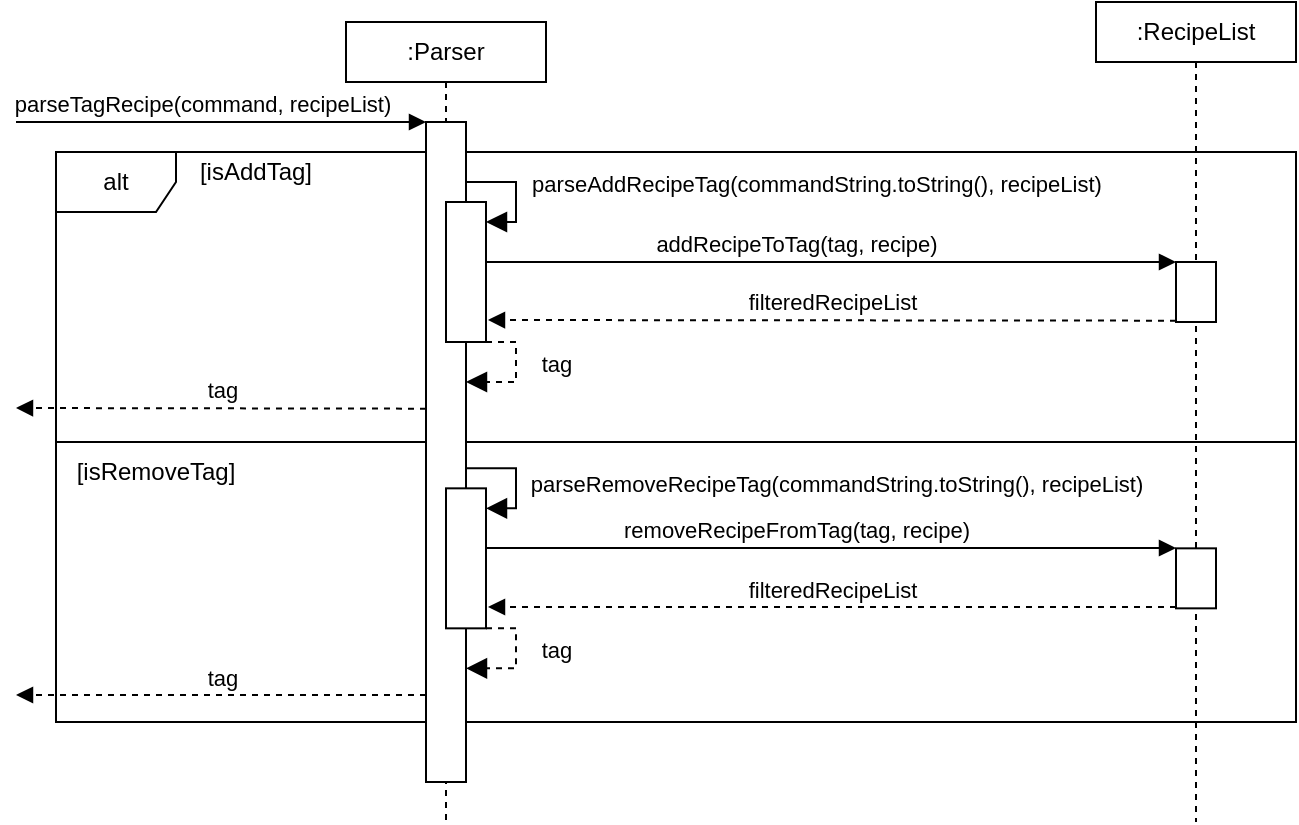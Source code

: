 <mxfile version="21.0.10" type="device"><diagram name="Page-1" id="gj5i86OtNXr-Nn9sOKUm"><mxGraphModel dx="1050" dy="515" grid="1" gridSize="10" guides="1" tooltips="1" connect="1" arrows="1" fold="1" page="1" pageScale="1" pageWidth="850" pageHeight="1100" math="0" shadow="0"><root><mxCell id="0"/><mxCell id="1" parent="0"/><mxCell id="aVTwf816iTMgkMdp0P0Y-4" value="alt" style="shape=umlFrame;whiteSpace=wrap;html=1;pointerEvents=0;" parent="1" vertex="1"><mxGeometry x="160" y="115" width="620" height="145" as="geometry"/></mxCell><mxCell id="eVLXVwyf9Lb1JWxI9B7_-4" value="" style="rounded=0;whiteSpace=wrap;html=1;fillColor=none;" parent="1" vertex="1"><mxGeometry x="160" y="260" width="620" height="140" as="geometry"/></mxCell><mxCell id="pLzLmuxg1x--91k32gYR-6" value=":RecipeList" style="shape=umlLifeline;perimeter=lifelinePerimeter;whiteSpace=wrap;html=1;container=1;dropTarget=0;collapsible=0;recursiveResize=0;outlineConnect=0;portConstraint=eastwest;newEdgeStyle={&quot;edgeStyle&quot;:&quot;elbowEdgeStyle&quot;,&quot;elbow&quot;:&quot;vertical&quot;,&quot;curved&quot;:0,&quot;rounded&quot;:0};size=30;" parent="1" vertex="1"><mxGeometry x="680" y="40" width="100" height="410" as="geometry"/></mxCell><mxCell id="pLzLmuxg1x--91k32gYR-4" value="" style="html=1;points=[];perimeter=orthogonalPerimeter;outlineConnect=0;targetShapes=umlLifeline;portConstraint=eastwest;newEdgeStyle={&quot;edgeStyle&quot;:&quot;elbowEdgeStyle&quot;,&quot;elbow&quot;:&quot;vertical&quot;,&quot;curved&quot;:0,&quot;rounded&quot;:0};" parent="pLzLmuxg1x--91k32gYR-6" vertex="1"><mxGeometry x="40" y="130" width="20" height="30" as="geometry"/></mxCell><mxCell id="pLzLmuxg1x--91k32gYR-5" value=":Parser" style="shape=umlLifeline;perimeter=lifelinePerimeter;whiteSpace=wrap;html=1;container=1;dropTarget=0;collapsible=0;recursiveResize=0;outlineConnect=0;portConstraint=eastwest;newEdgeStyle={&quot;edgeStyle&quot;:&quot;elbowEdgeStyle&quot;,&quot;elbow&quot;:&quot;vertical&quot;,&quot;curved&quot;:0,&quot;rounded&quot;:0};size=30;" parent="1" vertex="1"><mxGeometry x="305" y="50" width="100" height="400" as="geometry"/></mxCell><mxCell id="pLzLmuxg1x--91k32gYR-3" value="" style="html=1;points=[];perimeter=orthogonalPerimeter;outlineConnect=0;targetShapes=umlLifeline;portConstraint=eastwest;newEdgeStyle={&quot;edgeStyle&quot;:&quot;elbowEdgeStyle&quot;,&quot;elbow&quot;:&quot;vertical&quot;,&quot;curved&quot;:0,&quot;rounded&quot;:0};" parent="pLzLmuxg1x--91k32gYR-5" vertex="1"><mxGeometry x="40" y="50" width="20" height="330" as="geometry"/></mxCell><mxCell id="aVTwf816iTMgkMdp0P0Y-3" value="" style="html=1;points=[];perimeter=orthogonalPerimeter;outlineConnect=0;targetShapes=umlLifeline;portConstraint=eastwest;newEdgeStyle={&quot;edgeStyle&quot;:&quot;elbowEdgeStyle&quot;,&quot;elbow&quot;:&quot;vertical&quot;,&quot;curved&quot;:0,&quot;rounded&quot;:0};" parent="pLzLmuxg1x--91k32gYR-5" vertex="1"><mxGeometry x="50" y="90" width="20" height="70" as="geometry"/></mxCell><mxCell id="pLzLmuxg1x--91k32gYR-8" value="parseTagRecipe(command, recipeList)" style="html=1;verticalAlign=bottom;endArrow=block;edgeStyle=elbowEdgeStyle;elbow=vertical;curved=0;rounded=0;" parent="1" target="pLzLmuxg1x--91k32gYR-3" edge="1"><mxGeometry x="-0.1" width="80" relative="1" as="geometry"><mxPoint x="140" y="100" as="sourcePoint"/><mxPoint x="290" y="100" as="targetPoint"/><mxPoint as="offset"/></mxGeometry></mxCell><mxCell id="pLzLmuxg1x--91k32gYR-11" value="addRecipeToTag(tag, recipe)" style="html=1;verticalAlign=bottom;endArrow=block;edgeStyle=elbowEdgeStyle;elbow=vertical;curved=0;rounded=0;" parent="1" source="aVTwf816iTMgkMdp0P0Y-3" edge="1"><mxGeometry x="-0.102" width="80" relative="1" as="geometry"><mxPoint x="380" y="170" as="sourcePoint"/><mxPoint x="720" y="170" as="targetPoint"/><mxPoint as="offset"/></mxGeometry></mxCell><mxCell id="pLzLmuxg1x--91k32gYR-13" value="filteredRecipeList" style="html=1;verticalAlign=bottom;endArrow=block;edgeStyle=elbowEdgeStyle;elbow=vertical;curved=0;rounded=0;dashed=1;" parent="1" edge="1"><mxGeometry width="80" relative="1" as="geometry"><mxPoint x="720" y="199.333" as="sourcePoint"/><mxPoint x="376" y="199" as="targetPoint"/></mxGeometry></mxCell><mxCell id="pLzLmuxg1x--91k32gYR-15" value="tag" style="html=1;verticalAlign=bottom;endArrow=block;edgeStyle=elbowEdgeStyle;elbow=vertical;curved=0;rounded=0;dashed=1;" parent="1" edge="1"><mxGeometry width="80" relative="1" as="geometry"><mxPoint x="345" y="243.333" as="sourcePoint"/><mxPoint x="140" y="243" as="targetPoint"/></mxGeometry></mxCell><mxCell id="aVTwf816iTMgkMdp0P0Y-9" value="[isAddTag]" style="text;html=1;strokeColor=none;fillColor=none;align=center;verticalAlign=middle;whiteSpace=wrap;rounded=0;" parent="1" vertex="1"><mxGeometry x="230" y="110" width="60" height="30" as="geometry"/></mxCell><mxCell id="eVLXVwyf9Lb1JWxI9B7_-2" value="tag" style="html=1;verticalAlign=bottom;endArrow=block;dashed=1;endSize=8;edgeStyle=elbowEdgeStyle;rounded=0;endFill=1;" parent="1" source="aVTwf816iTMgkMdp0P0Y-3" edge="1"><mxGeometry x="0.167" y="-20" relative="1" as="geometry"><mxPoint x="395" y="210" as="sourcePoint"/><mxPoint x="365" y="230" as="targetPoint"/><Array as="points"><mxPoint x="390" y="210"/></Array><mxPoint x="20" y="20" as="offset"/></mxGeometry></mxCell><mxCell id="eVLXVwyf9Lb1JWxI9B7_-6" value="[isRemoveTag]" style="text;html=1;strokeColor=none;fillColor=none;align=center;verticalAlign=middle;whiteSpace=wrap;rounded=0;" parent="1" vertex="1"><mxGeometry x="180" y="260" width="60" height="30" as="geometry"/></mxCell><mxCell id="eVLXVwyf9Lb1JWxI9B7_-15" value="parseAddRecipeTag(commandString.toString(), recipeList)" style="html=1;verticalAlign=bottom;endArrow=block;endSize=8;edgeStyle=elbowEdgeStyle;rounded=0;endFill=1;" parent="1" source="pLzLmuxg1x--91k32gYR-3" edge="1"><mxGeometry x="0.167" y="150" relative="1" as="geometry"><mxPoint x="385" y="130" as="sourcePoint"/><mxPoint x="375" y="150" as="targetPoint"/><Array as="points"><mxPoint x="390" y="130"/></Array><mxPoint as="offset"/></mxGeometry></mxCell><mxCell id="eVLXVwyf9Lb1JWxI9B7_-16" value="" style="html=1;points=[];perimeter=orthogonalPerimeter;outlineConnect=0;targetShapes=umlLifeline;portConstraint=eastwest;newEdgeStyle={&quot;edgeStyle&quot;:&quot;elbowEdgeStyle&quot;,&quot;elbow&quot;:&quot;vertical&quot;,&quot;curved&quot;:0,&quot;rounded&quot;:0};" parent="1" vertex="1"><mxGeometry x="720" y="313.17" width="20" height="30" as="geometry"/></mxCell><mxCell id="eVLXVwyf9Lb1JWxI9B7_-17" value="" style="html=1;points=[];perimeter=orthogonalPerimeter;outlineConnect=0;targetShapes=umlLifeline;portConstraint=eastwest;newEdgeStyle={&quot;edgeStyle&quot;:&quot;elbowEdgeStyle&quot;,&quot;elbow&quot;:&quot;vertical&quot;,&quot;curved&quot;:0,&quot;rounded&quot;:0};" parent="1" vertex="1"><mxGeometry x="355" y="283.17" width="20" height="70" as="geometry"/></mxCell><mxCell id="eVLXVwyf9Lb1JWxI9B7_-18" value="removeRecipeFromTag(tag, recipe)" style="html=1;verticalAlign=bottom;endArrow=block;edgeStyle=elbowEdgeStyle;elbow=vertical;curved=0;rounded=0;" parent="1" source="eVLXVwyf9Lb1JWxI9B7_-17" edge="1"><mxGeometry x="-0.102" width="80" relative="1" as="geometry"><mxPoint x="380" y="313.17" as="sourcePoint"/><mxPoint x="720" y="313.17" as="targetPoint"/><mxPoint as="offset"/></mxGeometry></mxCell><mxCell id="eVLXVwyf9Lb1JWxI9B7_-19" value="filteredRecipeList" style="html=1;verticalAlign=bottom;endArrow=block;edgeStyle=elbowEdgeStyle;elbow=vertical;curved=0;rounded=0;dashed=1;" parent="1" edge="1"><mxGeometry width="80" relative="1" as="geometry"><mxPoint x="720" y="342.503" as="sourcePoint"/><mxPoint x="376" y="342.17" as="targetPoint"/></mxGeometry></mxCell><mxCell id="eVLXVwyf9Lb1JWxI9B7_-20" value="tag" style="html=1;verticalAlign=bottom;endArrow=block;edgeStyle=elbowEdgeStyle;elbow=vertical;curved=0;rounded=0;dashed=1;" parent="1" edge="1"><mxGeometry width="80" relative="1" as="geometry"><mxPoint x="345" y="386.503" as="sourcePoint"/><mxPoint x="140" y="386.17" as="targetPoint"/></mxGeometry></mxCell><mxCell id="eVLXVwyf9Lb1JWxI9B7_-21" value="tag" style="html=1;verticalAlign=bottom;endArrow=block;dashed=1;endSize=8;edgeStyle=elbowEdgeStyle;rounded=0;endFill=1;" parent="1" source="eVLXVwyf9Lb1JWxI9B7_-17" edge="1"><mxGeometry x="0.167" y="-20" relative="1" as="geometry"><mxPoint x="395" y="353.17" as="sourcePoint"/><mxPoint x="365" y="373.17" as="targetPoint"/><Array as="points"><mxPoint x="390" y="353.17"/></Array><mxPoint x="20" y="20" as="offset"/></mxGeometry></mxCell><mxCell id="eVLXVwyf9Lb1JWxI9B7_-22" value="parseRemoveRecipeTag(commandString.toString(), recipeList)" style="html=1;verticalAlign=bottom;endArrow=block;endSize=8;edgeStyle=elbowEdgeStyle;rounded=0;endFill=1;" parent="1" edge="1"><mxGeometry x="0.394" y="160" relative="1" as="geometry"><mxPoint x="365" y="273.17" as="sourcePoint"/><mxPoint x="375" y="293.17" as="targetPoint"/><Array as="points"><mxPoint x="390" y="273.17"/></Array><mxPoint as="offset"/></mxGeometry></mxCell></root></mxGraphModel></diagram></mxfile>